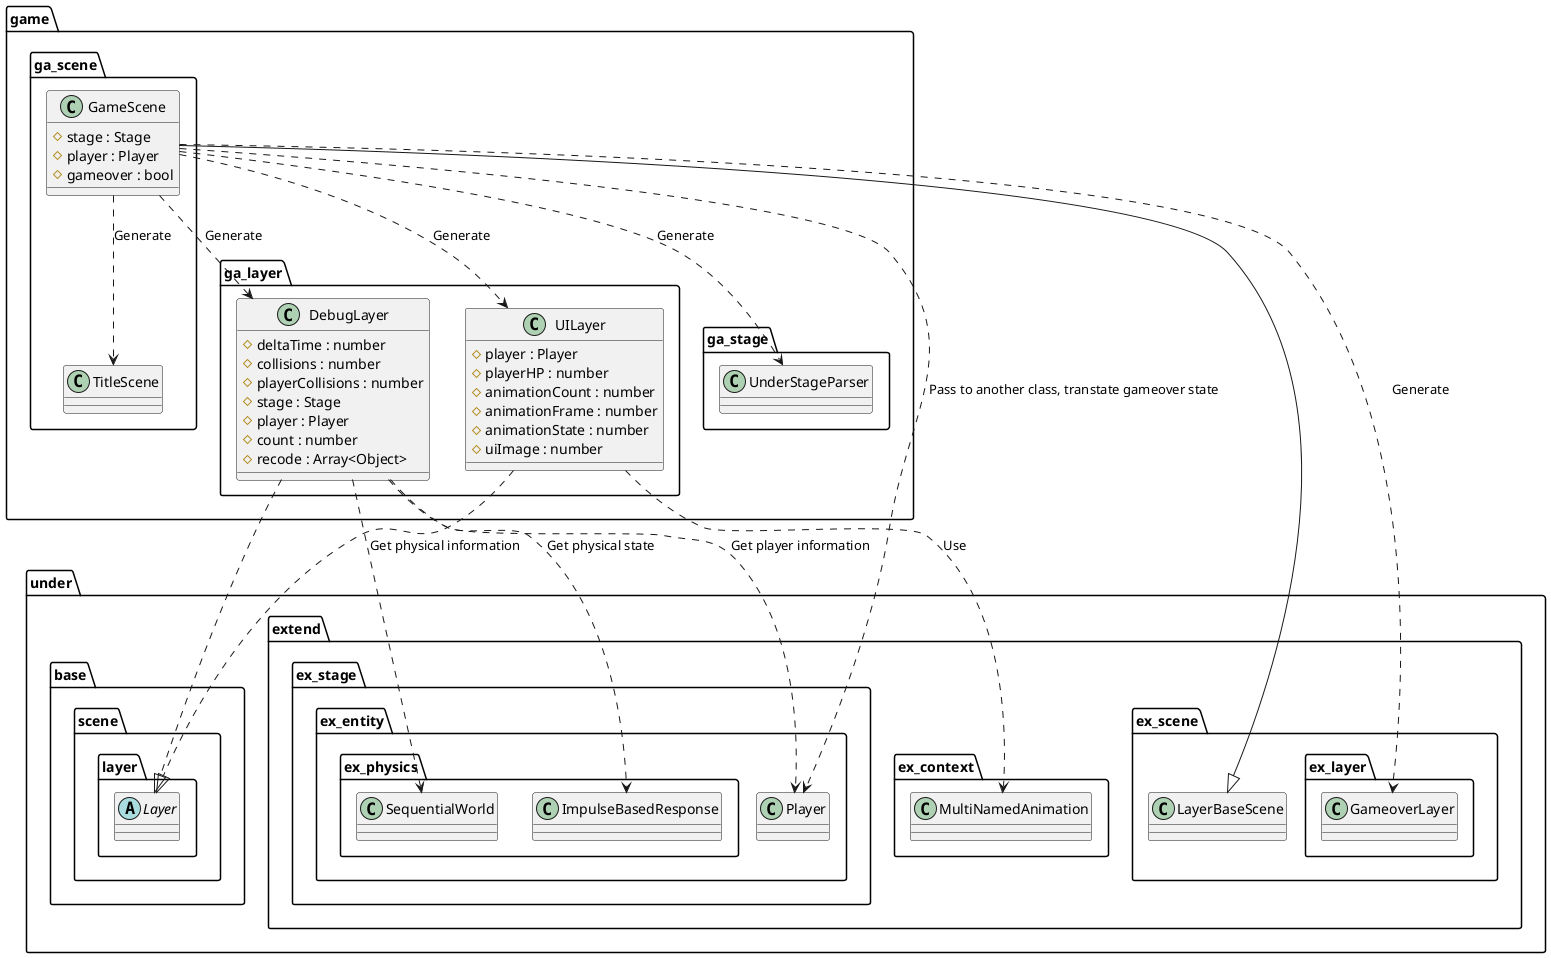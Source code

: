 @startuml SceneGame

package game {
    package ga_layer {
        class DebugLayer {
            #deltaTime : number
            #collisions : number
            #playerCollisions : number
            #stage : Stage
            #player : Player
            #count : number
            #recode : Array<Object>
        }
        class UILayer {
            #player : Player
            #playerHP : number
            #animationCount : number
            #animationFrame : number
            #animationState : number
            #uiImage : number
        }
    }
    package ga_scene {
        class GameScene {
            #stage : Stage
            #player : Player
            #gameover : bool
        }
    }
}

package under {
    package base {
        package scene {
            package layer {
                abstract Layer
            }
        }
    }

    package extend {
        package ex_context {
            class MultiNamedAnimation
        }
        package ex_scene {
            class LayerBaseScene
            package ex_layer {
                class GameoverLayer
            }
        }
        package ex_stage {
            package ex_entity {
                class Player
                package ex_physics {
                    class SequentialWorld
                    class ImpulseBasedResponse
                }
            }
        }
    }
}

package game {
    package ga_scene {
        class TitleScene
    }
    package ga_stage {
        class UnderStageParser
    }
}

GameScene ..> UnderStageParser : Generate
GameScene ..> DebugLayer : Generate
GameScene ..> UILayer : Generate
GameScene ..> GameoverLayer : Generate
GameScene ..> Player : Pass to another class, transtate gameover state
GameScene ..> TitleScene : Generate

DebugLayer ..> Player : Get player information
DebugLayer ..> ImpulseBasedResponse : Get physical state
DebugLayer ..> SequentialWorld : Get physical information

UILayer ..> MultiNamedAnimation : Use

GameScene --|> LayerBaseScene
DebugLayer ..|> Layer
UILayer ..|> Layer

@enduml
